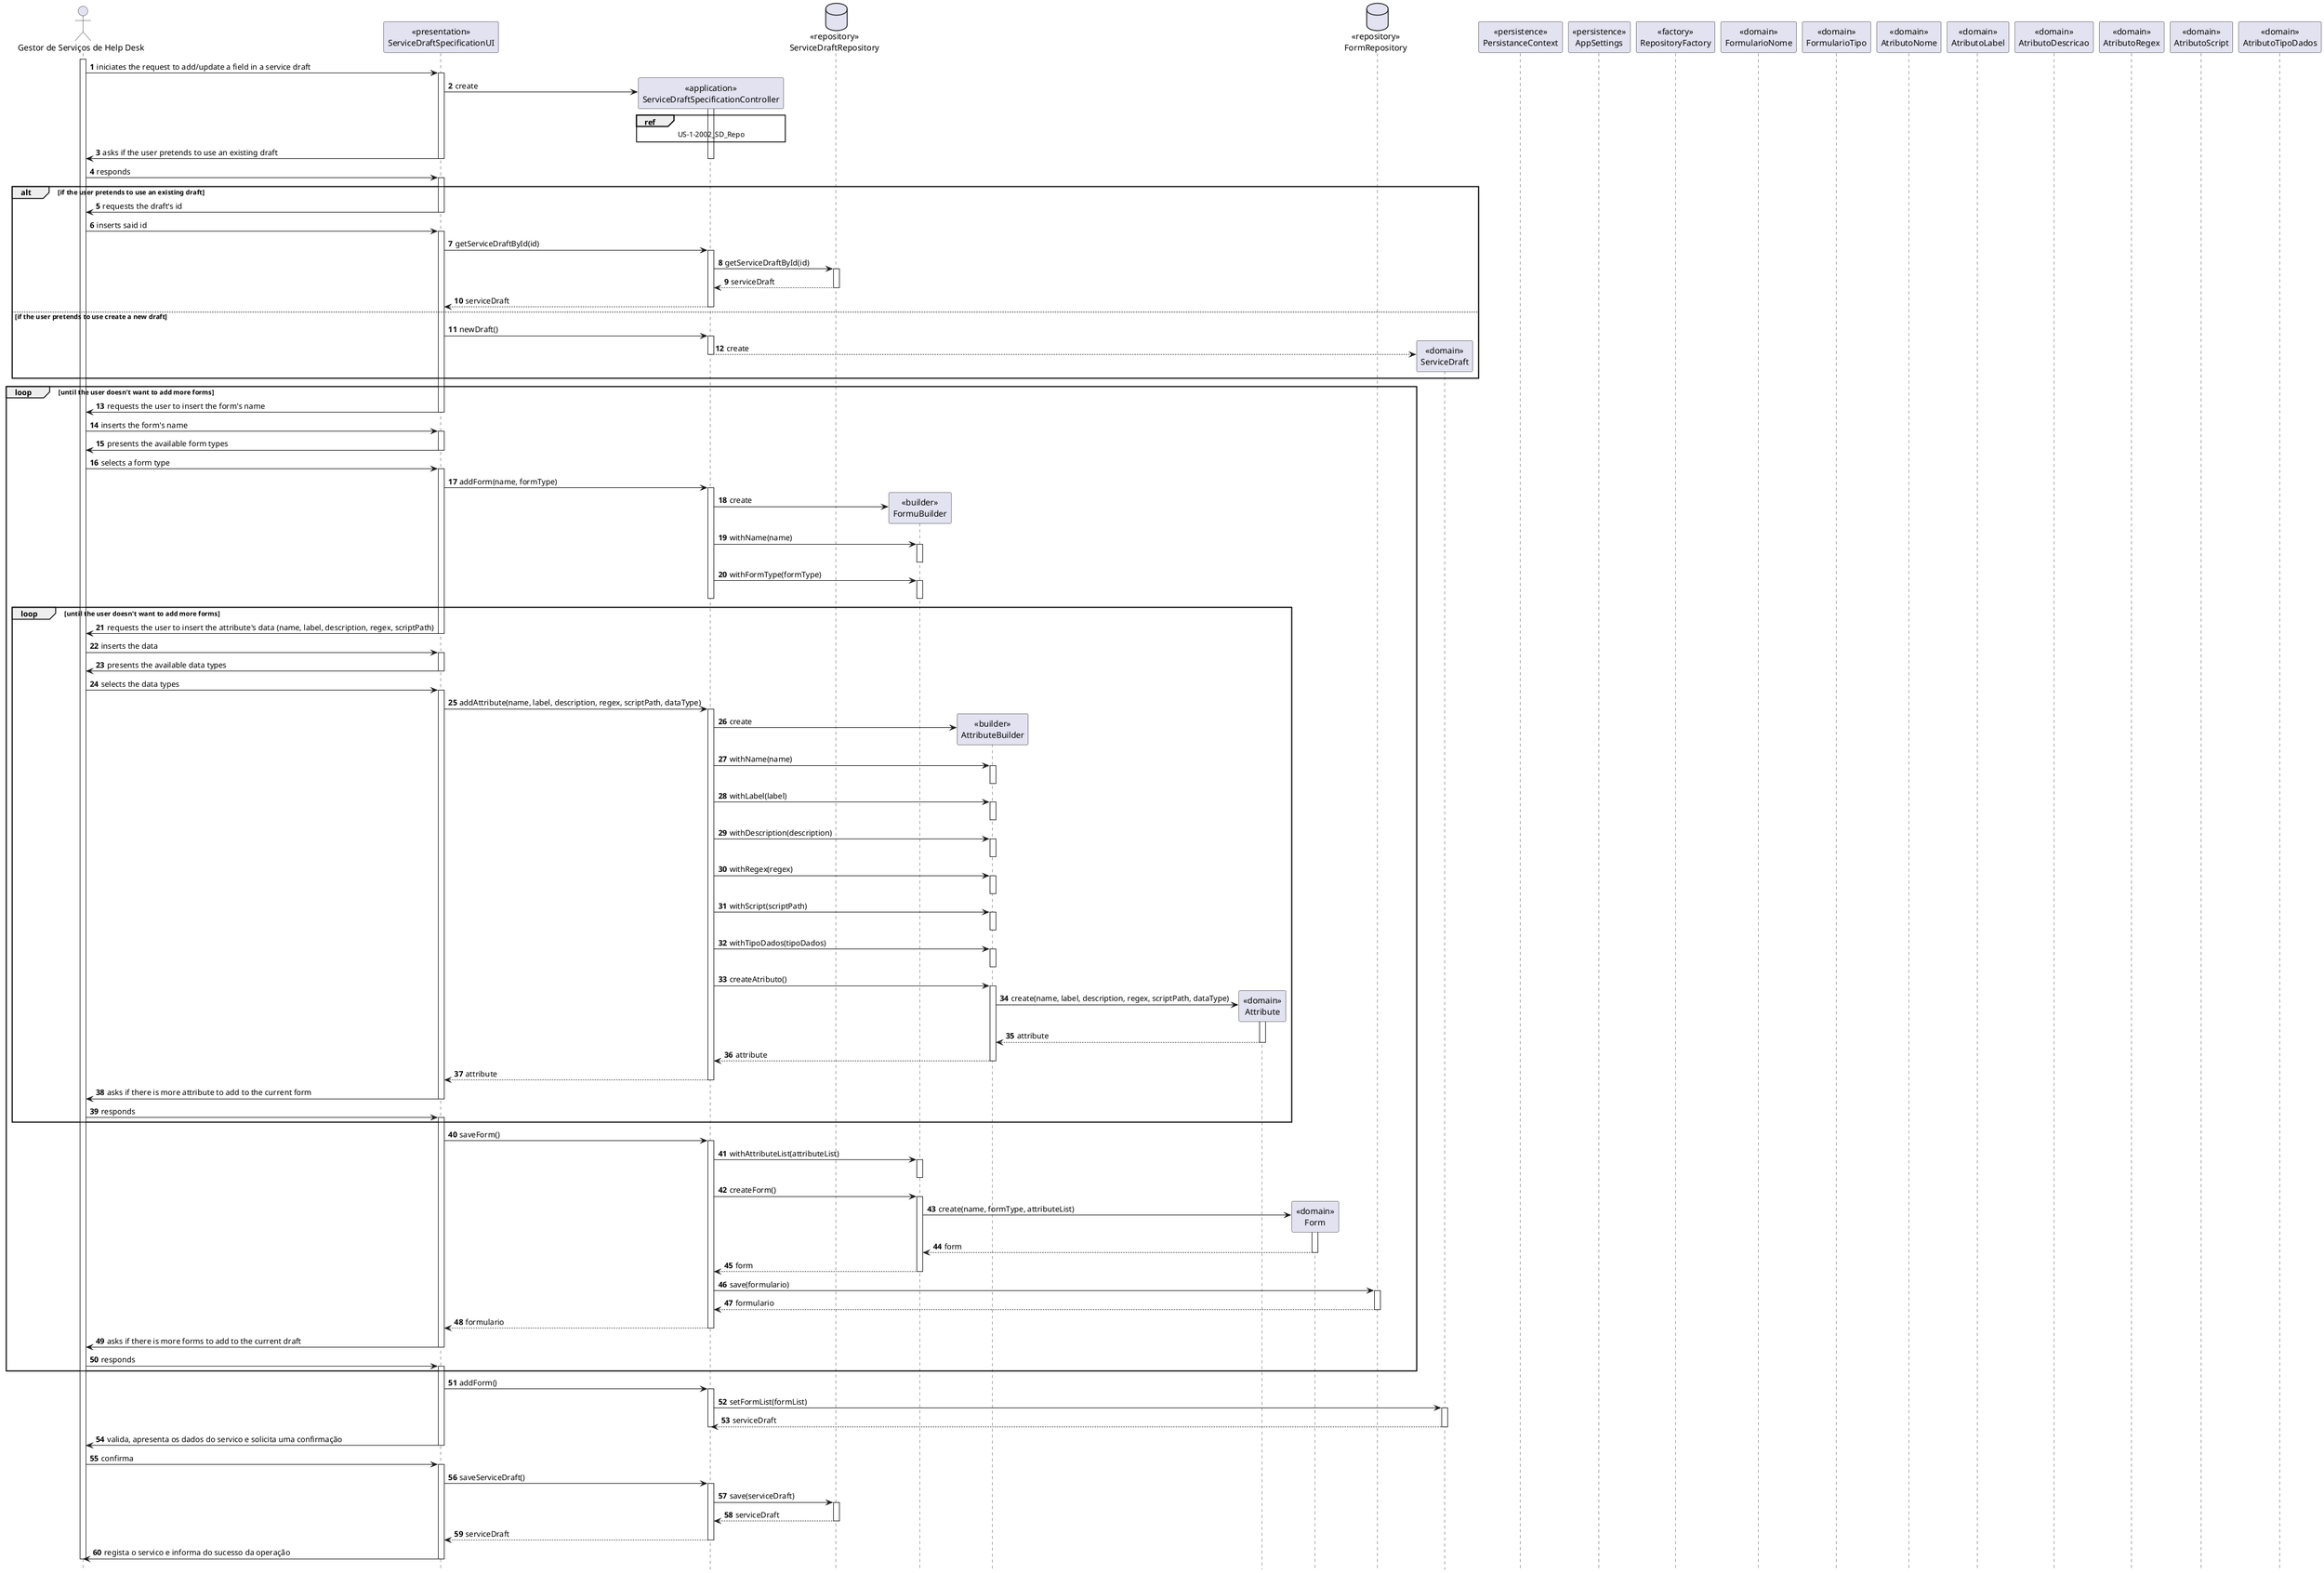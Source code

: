@startuml
autonumber
hide footbox

actor "Gestor de Serviços de Help Desk" as HSM

participant "<<presentation>>\nServiceDraftSpecificationUI" as UI
participant "<<application>>\nServiceDraftSpecificationController" as CTRL
database "<<repository>>\nServiceDraftRepository" as SR
participant "<<builder>>\nFormuBuilder" as FBD
participant "<<builder>>\nAttributeBuilder" as ABD
participant "<<domain>>\nAttribute" as A
participant "<<domain>>\nForm" as F
database "<<repository>>\nFormRepository" as FR
participant "<<domain>>\nServiceDraft" as S
participant "<<persistence>>\nPersistanceContext" as PC
participant "<<persistence>>\nAppSettings" as AS
participant "<<factory>>\nRepositoryFactory" as RF
participant "<<domain>>\nFormularioNome" as FM
participant "<<domain>>\nFormularioTipo" as FT
participant "<<domain>>\nAtributoNome" as AN
participant "<<domain>>\nAtributoLabel" as AL
participant "<<domain>>\nAtributoDescricao" as AD
participant "<<domain>>\nAtributoRegex" as AR
participant "<<domain>>\nAtributoScript" as ASC
participant "<<domain>>\nAtributoTipoDados" as ATD

activate HSM

HSM -> UI : iniciates the request to add/update a field in a service draft
activate UI

UI -> CTRL** : create
activate CTRL

ref over CTRL
  US-1-2002_SD_Repo
end ref

UI -> HSM : asks if the user pretends to use an existing draft
deactivate CTRL
deactivate UI

HSM -> UI : responds
activate UI

alt if the user pretends to use an existing draft
UI -> HSM : requests the draft's id
deactivate UI

HSM -> UI : inserts said id
activate UI

UI -> CTRL : getServiceDraftById(id)
activate CTRL

CTRL -> SR : getServiceDraftById(id)
activate SR
SR --> CTRL : serviceDraft
deactivate SR

CTRL --> UI : serviceDraft
deactivate CTRL

else if the user pretends to use create a new draft

UI -> CTRL : newDraft()
activate CTRL

CTRL --> S** : create
deactivate CTRL
end

loop until the user doesn't want to add more forms
UI -> HSM : requests the user to insert the form's name
deactivate UI

HSM -> UI : inserts the form's name
activate UI

UI -> HSM : presents the available form types
deactivate UI

HSM -> UI : selects a form type
activate UI

UI -> CTRL : addForm(name, formType)
activate CTRL

CTRL -> FBD** : create
CTRL -> FBD : withName(name)
activate FBD
deactivate FBD

CTRL -> FBD : withFormType(formType)
activate FBD
deactivate FBD
deactivate CTRL

loop until the user doesn't want to add more forms
UI -> HSM : requests the user to insert the attribute's data (name, label, description, regex, scriptPath)
deactivate UI

HSM -> UI : inserts the data
activate UI

UI -> HSM : presents the available data types
deactivate UI

HSM -> UI : selects the data types
activate UI

UI -> CTRL : addAttribute(name, label, description, regex, scriptPath, dataType)
activate CTRL

CTRL -> ABD** : create
CTRL -> ABD : withName(name)
activate ABD
deactivate ABD

CTRL -> ABD : withLabel(label)
activate ABD
deactivate ABD

CTRL -> ABD : withDescription(description)
activate ABD
deactivate ABD

CTRL -> ABD : withRegex(regex)
activate ABD
deactivate ABD

CTRL -> ABD : withScript(scriptPath)
activate ABD
deactivate ABD

CTRL -> ABD : withTipoDados(tipoDados)
activate ABD
deactivate ABD

CTRL -> ABD : createAtributo()
activate ABD

ABD -> A** : create(name, label, description, regex, scriptPath, dataType)
activate A

A --> ABD : attribute
deactivate A

ABD --> CTRL : attribute
deactivate ABD

CTRL --> UI : attribute
deactivate CTRL

UI -> HSM : asks if there is more attribute to add to the current form
deactivate UI

HSM -> UI : responds
activate UI
end

UI -> CTRL : saveForm()
activate CTRL

CTRL -> FBD : withAttributeList(attributeList)
activate FBD
deactivate FBD

CTRL -> FBD : createForm()
activate FBD

FBD -> F** : create(name, formType, attributeList)
activate F

F --> FBD : form
deactivate F

FBD --> CTRL : form
deactivate FBD

CTRL -> FR : save(formulario)
activate FR
FR --> CTRL : formulario
deactivate FR

CTRL --> UI : formulario
deactivate CTRL

UI -> HSM : asks if there is more forms to add to the current draft
deactivate UI

HSM -> UI : responds
activate UI
end

UI -> CTRL : addForm()
activate CTRL

CTRL -> S : setFormList(formList)
activate S

S --> CTRL : serviceDraft
deactivate S
deactivate CTRL

UI -> HSM : valida, apresenta os dados do servico e solicita uma confirmação
deactivate UI

HSM -> UI : confirma
activate UI

UI -> CTRL : saveServiceDraft()
activate CTRL

CTRL -> SR : save(serviceDraft)
activate SR
SR --> CTRL : serviceDraft
deactivate SR

CTRL --> UI : serviceDraft
deactivate CTRL

UI -> HSM : regista o servico e informa do sucesso da operação
deactivate UI
deactivate UI
deactivate HSM

@enduml
